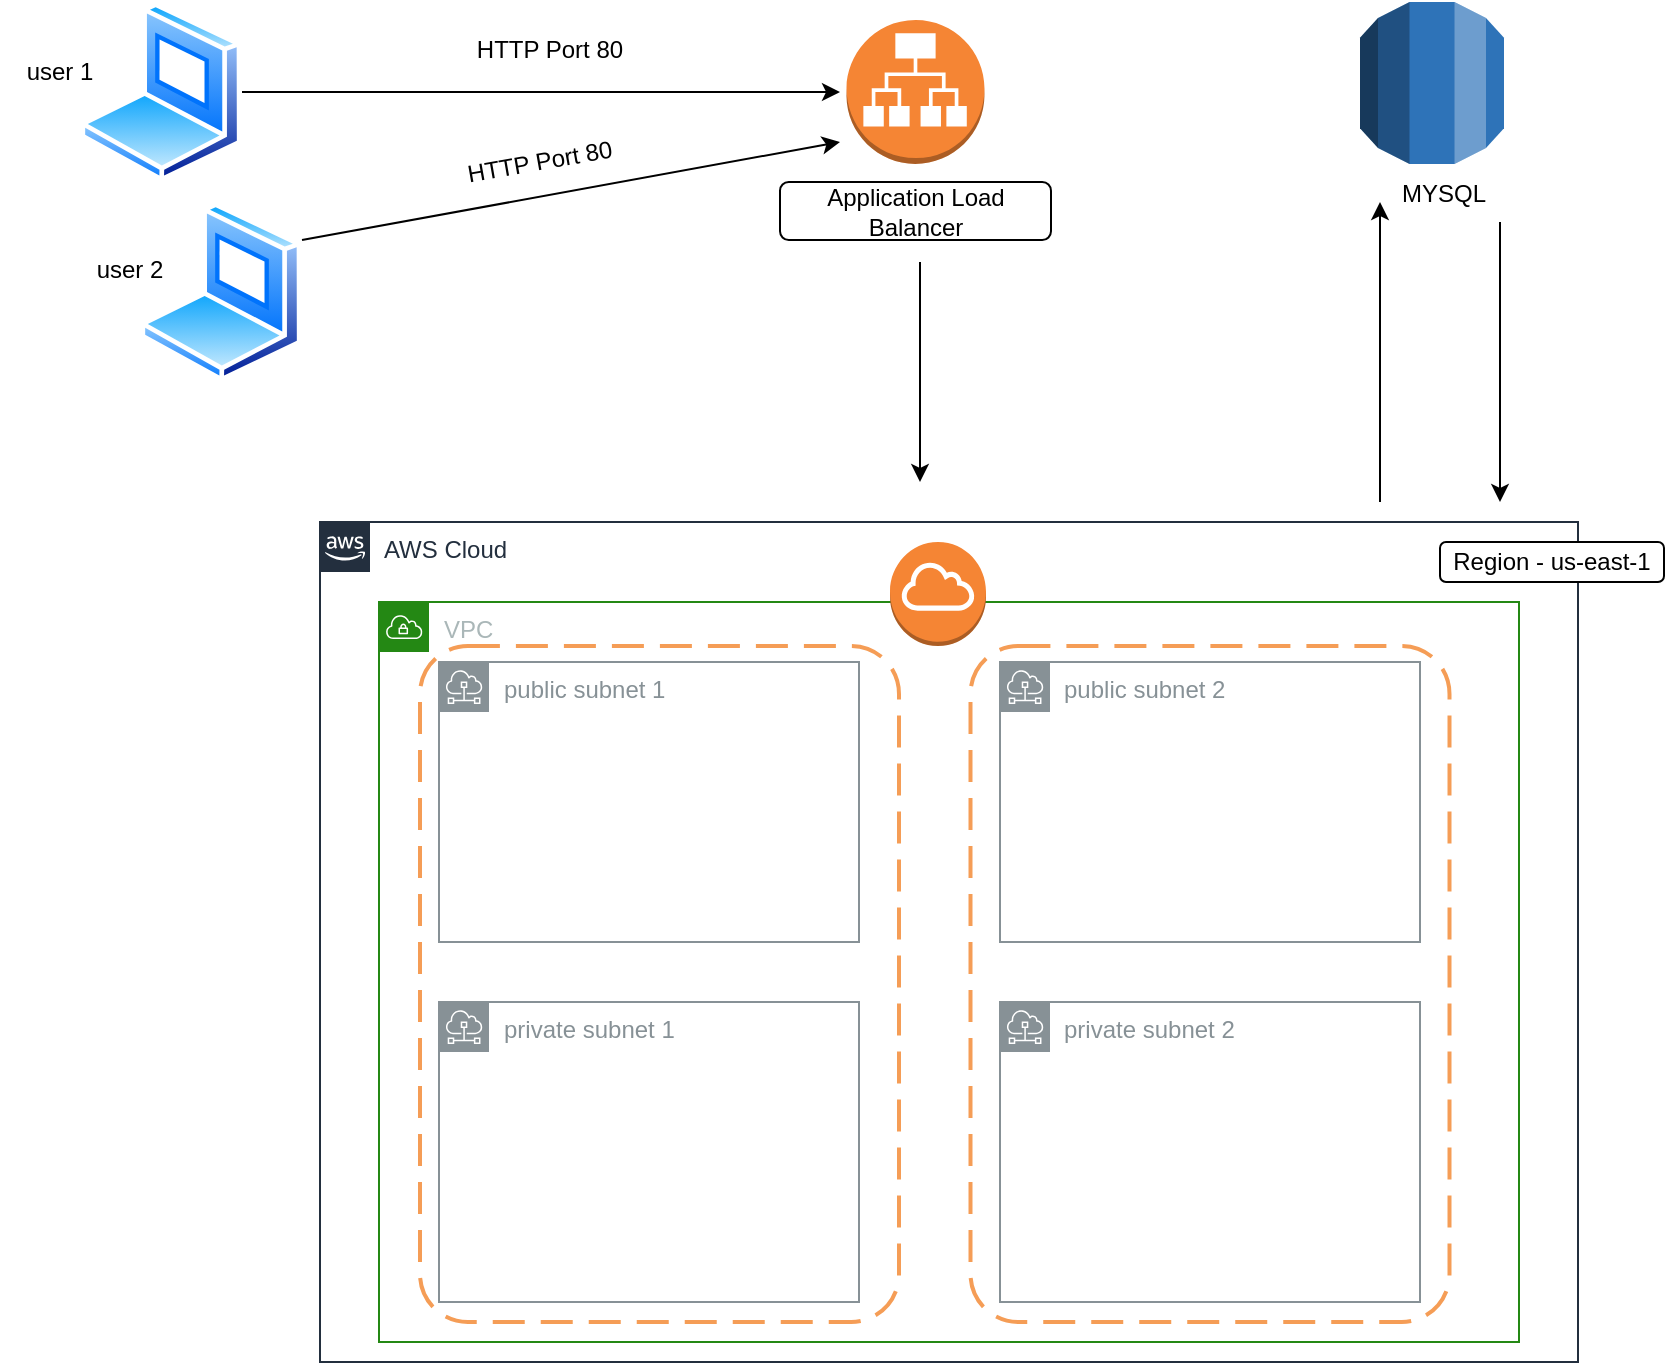 <mxfile version="21.6.5" type="github">
  <diagram id="Ht1M8jgEwFfnCIfOTk4-" name="Page-1">
    <mxGraphModel dx="960" dy="1713" grid="1" gridSize="10" guides="1" tooltips="1" connect="1" arrows="1" fold="1" page="1" pageScale="1" pageWidth="1169" pageHeight="827" math="0" shadow="0">
      <root>
        <mxCell id="0" />
        <mxCell id="1" parent="0" />
        <mxCell id="UEzPUAAOIrF-is8g5C7q-175" value="AWS Cloud" style="points=[[0,0],[0.25,0],[0.5,0],[0.75,0],[1,0],[1,0.25],[1,0.5],[1,0.75],[1,1],[0.75,1],[0.5,1],[0.25,1],[0,1],[0,0.75],[0,0.5],[0,0.25]];outlineConnect=0;gradientColor=none;html=1;whiteSpace=wrap;fontSize=12;fontStyle=0;shape=mxgraph.aws4.group;grIcon=mxgraph.aws4.group_aws_cloud_alt;strokeColor=#232F3E;fillColor=none;verticalAlign=top;align=left;spacingLeft=30;fontColor=#232F3E;dashed=0;labelBackgroundColor=#ffffff;container=1;pointerEvents=0;collapsible=0;recursiveResize=0;" parent="1" vertex="1">
          <mxGeometry x="300" y="-520" width="629" height="420" as="geometry" />
        </mxCell>
        <mxCell id="fvweWiXP8NdeZRgMbFEW-2" value="Region - us-east-1" style="rounded=1;whiteSpace=wrap;html=1;" vertex="1" parent="UEzPUAAOIrF-is8g5C7q-175">
          <mxGeometry x="560" y="10" width="112" height="20" as="geometry" />
        </mxCell>
        <mxCell id="fvweWiXP8NdeZRgMbFEW-1" value="VPC" style="points=[[0,0],[0.25,0],[0.5,0],[0.75,0],[1,0],[1,0.25],[1,0.5],[1,0.75],[1,1],[0.75,1],[0.5,1],[0.25,1],[0,1],[0,0.75],[0,0.5],[0,0.25]];outlineConnect=0;gradientColor=none;html=1;whiteSpace=wrap;fontSize=12;fontStyle=0;container=1;pointerEvents=0;collapsible=0;recursiveResize=0;shape=mxgraph.aws4.group;grIcon=mxgraph.aws4.group_vpc;strokeColor=#248814;fillColor=none;verticalAlign=top;align=left;spacingLeft=30;fontColor=#AAB7B8;dashed=0;" vertex="1" parent="UEzPUAAOIrF-is8g5C7q-175">
          <mxGeometry x="29.5" y="40" width="570" height="370" as="geometry" />
        </mxCell>
        <mxCell id="fvweWiXP8NdeZRgMbFEW-9" value="public subnet 1" style="sketch=0;outlineConnect=0;gradientColor=none;html=1;whiteSpace=wrap;fontSize=12;fontStyle=0;shape=mxgraph.aws4.group;grIcon=mxgraph.aws4.group_subnet;strokeColor=#879196;fillColor=none;verticalAlign=top;align=left;spacingLeft=30;fontColor=#879196;dashed=0;" vertex="1" parent="fvweWiXP8NdeZRgMbFEW-1">
          <mxGeometry x="30" y="30" width="210" height="140" as="geometry" />
        </mxCell>
        <mxCell id="fvweWiXP8NdeZRgMbFEW-14" value="private subnet 1" style="sketch=0;outlineConnect=0;gradientColor=none;html=1;whiteSpace=wrap;fontSize=12;fontStyle=0;shape=mxgraph.aws4.group;grIcon=mxgraph.aws4.group_subnet;strokeColor=#879196;fillColor=none;verticalAlign=top;align=left;spacingLeft=30;fontColor=#879196;dashed=0;" vertex="1" parent="fvweWiXP8NdeZRgMbFEW-1">
          <mxGeometry x="30" y="200" width="210" height="150" as="geometry" />
        </mxCell>
        <mxCell id="fvweWiXP8NdeZRgMbFEW-16" value="public subnet 2" style="sketch=0;outlineConnect=0;gradientColor=none;html=1;whiteSpace=wrap;fontSize=12;fontStyle=0;shape=mxgraph.aws4.group;grIcon=mxgraph.aws4.group_subnet;strokeColor=#879196;fillColor=none;verticalAlign=top;align=left;spacingLeft=30;fontColor=#879196;dashed=0;" vertex="1" parent="fvweWiXP8NdeZRgMbFEW-1">
          <mxGeometry x="310.5" y="30" width="210" height="140" as="geometry" />
        </mxCell>
        <mxCell id="fvweWiXP8NdeZRgMbFEW-17" value="private subnet 2" style="sketch=0;outlineConnect=0;gradientColor=none;html=1;whiteSpace=wrap;fontSize=12;fontStyle=0;shape=mxgraph.aws4.group;grIcon=mxgraph.aws4.group_subnet;strokeColor=#879196;fillColor=none;verticalAlign=top;align=left;spacingLeft=30;fontColor=#879196;dashed=0;" vertex="1" parent="fvweWiXP8NdeZRgMbFEW-1">
          <mxGeometry x="310.5" y="200" width="210" height="150" as="geometry" />
        </mxCell>
        <mxCell id="fvweWiXP8NdeZRgMbFEW-20" value="" style="outlineConnect=0;dashed=0;verticalLabelPosition=bottom;verticalAlign=top;align=center;html=1;shape=mxgraph.aws3.internet_gateway;fillColor=#F58534;gradientColor=none;" vertex="1" parent="fvweWiXP8NdeZRgMbFEW-1">
          <mxGeometry x="255.5" y="-30" width="48" height="52" as="geometry" />
        </mxCell>
        <mxCell id="fvweWiXP8NdeZRgMbFEW-21" value="" style="rounded=1;arcSize=10;dashed=1;strokeColor=#F59D56;fillColor=none;gradientColor=none;dashPattern=8 4;strokeWidth=2;" vertex="1" parent="fvweWiXP8NdeZRgMbFEW-1">
          <mxGeometry x="20.5" y="22" width="239.5" height="338" as="geometry" />
        </mxCell>
        <mxCell id="fvweWiXP8NdeZRgMbFEW-22" value="" style="rounded=1;arcSize=10;dashed=1;strokeColor=#F59D56;fillColor=none;gradientColor=none;dashPattern=8 4;strokeWidth=2;" vertex="1" parent="fvweWiXP8NdeZRgMbFEW-1">
          <mxGeometry x="295.75" y="22" width="239.5" height="338" as="geometry" />
        </mxCell>
        <mxCell id="fvweWiXP8NdeZRgMbFEW-5" value="" style="image;aspect=fixed;perimeter=ellipsePerimeter;html=1;align=center;shadow=0;dashed=0;spacingTop=3;image=img/lib/active_directory/laptop_client.svg;" vertex="1" parent="1">
          <mxGeometry x="180" y="-780" width="81" height="90" as="geometry" />
        </mxCell>
        <mxCell id="fvweWiXP8NdeZRgMbFEW-6" value="" style="endArrow=classic;html=1;rounded=0;exitX=1;exitY=0.5;exitDx=0;exitDy=0;" edge="1" parent="1" source="fvweWiXP8NdeZRgMbFEW-5">
          <mxGeometry width="50" height="50" relative="1" as="geometry">
            <mxPoint x="580" y="-410" as="sourcePoint" />
            <mxPoint x="560" y="-735" as="targetPoint" />
          </mxGeometry>
        </mxCell>
        <mxCell id="fvweWiXP8NdeZRgMbFEW-8" value="Application Load Balancer" style="rounded=1;whiteSpace=wrap;html=1;" vertex="1" parent="1">
          <mxGeometry x="530" y="-690" width="135.5" height="29" as="geometry" />
        </mxCell>
        <mxCell id="fvweWiXP8NdeZRgMbFEW-13" value="HTTP Port 80" style="text;html=1;strokeColor=none;fillColor=none;align=center;verticalAlign=middle;whiteSpace=wrap;rounded=0;" vertex="1" parent="1">
          <mxGeometry x="370" y="-771" width="90" height="30" as="geometry" />
        </mxCell>
        <mxCell id="fvweWiXP8NdeZRgMbFEW-23" value="" style="endArrow=classic;html=1;rounded=0;" edge="1" parent="1">
          <mxGeometry width="50" height="50" relative="1" as="geometry">
            <mxPoint x="600" y="-650" as="sourcePoint" />
            <mxPoint x="600" y="-540" as="targetPoint" />
          </mxGeometry>
        </mxCell>
        <mxCell id="fvweWiXP8NdeZRgMbFEW-24" value="" style="outlineConnect=0;dashed=0;verticalLabelPosition=bottom;verticalAlign=top;align=center;html=1;shape=mxgraph.aws3.rds;fillColor=#2E73B8;gradientColor=none;" vertex="1" parent="1">
          <mxGeometry x="820" y="-780" width="72" height="81" as="geometry" />
        </mxCell>
        <mxCell id="fvweWiXP8NdeZRgMbFEW-25" value="" style="endArrow=classic;html=1;rounded=0;" edge="1" parent="1">
          <mxGeometry width="50" height="50" relative="1" as="geometry">
            <mxPoint x="830" y="-530" as="sourcePoint" />
            <mxPoint x="830" y="-680" as="targetPoint" />
          </mxGeometry>
        </mxCell>
        <mxCell id="fvweWiXP8NdeZRgMbFEW-26" value="" style="endArrow=classic;html=1;rounded=0;" edge="1" parent="1">
          <mxGeometry width="50" height="50" relative="1" as="geometry">
            <mxPoint x="890" y="-670" as="sourcePoint" />
            <mxPoint x="890" y="-530" as="targetPoint" />
          </mxGeometry>
        </mxCell>
        <mxCell id="fvweWiXP8NdeZRgMbFEW-27" value="MYSQL" style="text;html=1;strokeColor=none;fillColor=none;align=center;verticalAlign=middle;whiteSpace=wrap;rounded=0;" vertex="1" parent="1">
          <mxGeometry x="832" y="-699" width="60" height="30" as="geometry" />
        </mxCell>
        <mxCell id="fvweWiXP8NdeZRgMbFEW-28" value="" style="outlineConnect=0;dashed=0;verticalLabelPosition=bottom;verticalAlign=top;align=center;html=1;shape=mxgraph.aws3.application_load_balancer;fillColor=#F58534;gradientColor=none;" vertex="1" parent="1">
          <mxGeometry x="563.25" y="-771" width="69" height="72" as="geometry" />
        </mxCell>
        <mxCell id="fvweWiXP8NdeZRgMbFEW-29" value="" style="image;aspect=fixed;perimeter=ellipsePerimeter;html=1;align=center;shadow=0;dashed=0;spacingTop=3;image=img/lib/active_directory/laptop_client.svg;" vertex="1" parent="1">
          <mxGeometry x="210" y="-680" width="81" height="90" as="geometry" />
        </mxCell>
        <mxCell id="fvweWiXP8NdeZRgMbFEW-30" value="" style="endArrow=classic;html=1;rounded=0;exitX=1;exitY=0.5;exitDx=0;exitDy=0;" edge="1" parent="1">
          <mxGeometry width="50" height="50" relative="1" as="geometry">
            <mxPoint x="291" y="-661" as="sourcePoint" />
            <mxPoint x="560" y="-710" as="targetPoint" />
          </mxGeometry>
        </mxCell>
        <mxCell id="fvweWiXP8NdeZRgMbFEW-31" value="HTTP Port 80" style="text;html=1;strokeColor=none;fillColor=none;align=center;verticalAlign=middle;whiteSpace=wrap;rounded=0;rotation=-10;" vertex="1" parent="1">
          <mxGeometry x="360" y="-720" width="100" height="40" as="geometry" />
        </mxCell>
        <mxCell id="fvweWiXP8NdeZRgMbFEW-32" value="user 1" style="text;html=1;strokeColor=none;fillColor=none;align=center;verticalAlign=middle;whiteSpace=wrap;rounded=0;" vertex="1" parent="1">
          <mxGeometry x="140" y="-760" width="60" height="30" as="geometry" />
        </mxCell>
        <mxCell id="fvweWiXP8NdeZRgMbFEW-33" value="user 2" style="text;html=1;strokeColor=none;fillColor=none;align=center;verticalAlign=middle;whiteSpace=wrap;rounded=0;" vertex="1" parent="1">
          <mxGeometry x="160" y="-661" width="90" height="30" as="geometry" />
        </mxCell>
      </root>
    </mxGraphModel>
  </diagram>
</mxfile>
